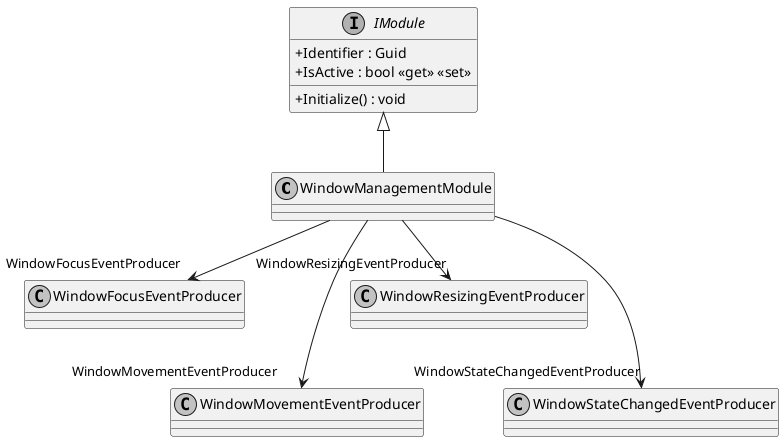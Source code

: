 @startuml
skinparam monochrome true
skinparam classAttributeIconSize 0

class WindowManagementModule {
}


interface IModule {
    + Identifier : Guid
    + IsActive : bool <<get>> <<set>>
    + Initialize() : void
}

IModule <|-- WindowManagementModule
WindowManagementModule --> "WindowFocusEventProducer" WindowFocusEventProducer
WindowManagementModule ---> "WindowMovementEventProducer" WindowMovementEventProducer
WindowManagementModule --> "       WindowResizingEventProducer" WindowResizingEventProducer
WindowManagementModule ---> "WindowStateChangedEventProducer" WindowStateChangedEventProducer
@enduml
